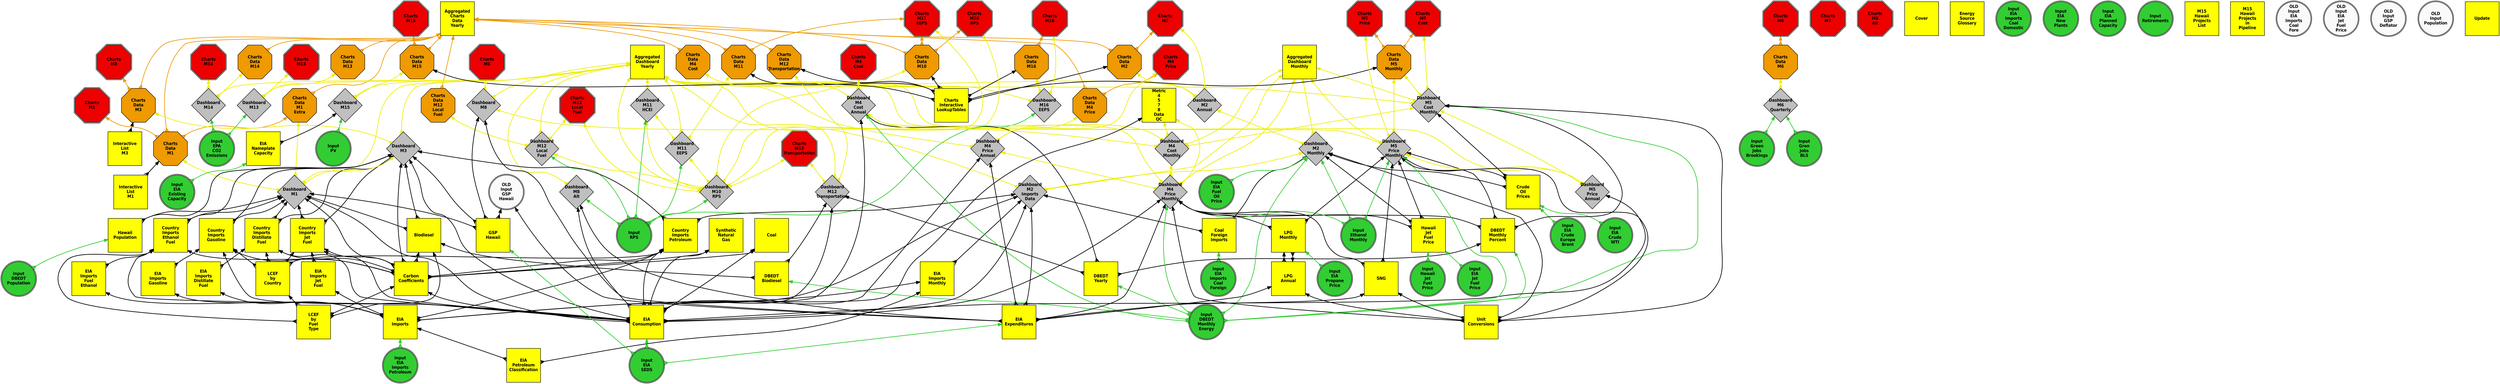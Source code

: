 digraph dependencies {
layers="one:two:three";
outputorder="edgesfirst";
nodesep=0.75;
    Aggregated_Charts_Data_Yearly [layer="two"] [style="filled"] [height="2.2"] [shape="box"] [fontsize="20"] [fillcolor="yellow"] [fontname="Helvetica-Narrow-Bold"] [fixedsize="true"] [label="Aggregated\nCharts\nData\nYearly"] [width="2.2"] [penwidth="2"];
    Aggregated_Dashboard_Monthly [layer="two"] [style="filled"] [height="2.2"] [shape="box"] [fontsize="20"] [fillcolor="yellow"] [fontname="Helvetica-Narrow-Bold"] [fixedsize="true"] [label="Aggregated\nDashboard\nMonthly"] [width="2.2"] [penwidth="2"];
    Aggregated_Dashboard_Yearly [layer="two"] [style="filled"] [height="2.2"] [shape="box"] [fontsize="20"] [fillcolor="yellow"] [fontname="Helvetica-Narrow-Bold"] [fixedsize="true"] [label="Aggregated\nDashboard\nYearly"] [width="2.2"] [penwidth="2"];
    Biodiesel [layer="two"] [style="filled"] [height="2.2"] [shape="box"] [fontsize="20"] [fillcolor="yellow"] [fontname="Helvetica-Narrow-Bold"] [fixedsize="true"] [label="Biodiesel"] [width="2.2"] [penwidth="2"];
    Carbon_Coefficients [layer="two"] [style="filled"] [height="2.2"] [shape="box"] [fontsize="20"] [fillcolor="yellow"] [fontname="Helvetica-Narrow-Bold"] [fixedsize="true"] [label="Carbon\nCoefficients"] [width="2.2"] [penwidth="2"];
    Charts_Data_M1 [layer="two"] [style="filled"] [height="2.2"] [shape="octagon"] [fontsize="20"] [fillcolor="orange2"] [fontname="Helvetica-Narrow-Bold"] [fixedsize="true"] [label="Charts\nData\nM1"] [width="2.2"] [penwidth="2"];
    Charts_Data_M10 [layer="two"] [style="filled"] [height="2.2"] [shape="octagon"] [fontsize="20"] [fillcolor="orange2"] [fontname="Helvetica-Narrow-Bold"] [fixedsize="true"] [label="Charts\nData\nM10"] [width="2.2"] [penwidth="2"];
    Charts_Data_M11 [layer="two"] [style="filled"] [height="2.2"] [shape="octagon"] [fontsize="20"] [fillcolor="orange2"] [fontname="Helvetica-Narrow-Bold"] [fixedsize="true"] [label="Charts\nData\nM11"] [width="2.2"] [penwidth="2"];
    Charts_Data_M12_Local_Fuel [layer="two"] [style="filled"] [height="2.2"] [shape="octagon"] [fontsize="20"] [fillcolor="orange2"] [fontname="Helvetica-Narrow-Bold"] [fixedsize="true"] [label="Charts\nData\nM12\nLocal\nFuel"] [width="2.2"] [penwidth="2"];
    Charts_Data_M12_Transportation [layer="two"] [style="filled"] [height="2.2"] [shape="octagon"] [fontsize="20"] [fillcolor="orange2"] [fontname="Helvetica-Narrow-Bold"] [fixedsize="true"] [label="Charts\nData\nM12\nTransportation"] [width="2.2"] [penwidth="2"];
    Charts_Data_M13 [layer="two"] [style="filled"] [height="2.2"] [shape="octagon"] [fontsize="20"] [fillcolor="orange2"] [fontname="Helvetica-Narrow-Bold"] [fixedsize="true"] [label="Charts\nData\nM13"] [width="2.2"] [penwidth="2"];
    Charts_Data_M14 [layer="two"] [style="filled"] [height="2.2"] [shape="octagon"] [fontsize="20"] [fillcolor="orange2"] [fontname="Helvetica-Narrow-Bold"] [fixedsize="true"] [label="Charts\nData\nM14"] [width="2.2"] [penwidth="2"];
    Charts_Data_M15 [layer="two"] [style="filled"] [height="2.2"] [shape="octagon"] [fontsize="20"] [fillcolor="orange2"] [fontname="Helvetica-Narrow-Bold"] [fixedsize="true"] [label="Charts\nData\nM15"] [width="2.2"] [penwidth="2"];
    Charts_Data_M16 [layer="two"] [style="filled"] [height="2.2"] [shape="octagon"] [fontsize="20"] [fillcolor="orange2"] [fontname="Helvetica-Narrow-Bold"] [fixedsize="true"] [label="Charts\nData\nM16"] [width="2.2"] [penwidth="2"];
    Charts_Data_M1_Extra [layer="two"] [style="filled"] [height="2.2"] [shape="octagon"] [fontsize="20"] [fillcolor="orange2"] [fontname="Helvetica-Narrow-Bold"] [fixedsize="true"] [label="Charts\nData\nM1\nExtra"] [width="2.2"] [penwidth="2"];
    Charts_Data_M2 [layer="two"] [style="filled"] [height="2.2"] [shape="octagon"] [fontsize="20"] [fillcolor="orange2"] [fontname="Helvetica-Narrow-Bold"] [fixedsize="true"] [label="Charts\nData\nM2"] [width="2.2"] [penwidth="2"];
    Charts_Data_M3 [layer="two"] [style="filled"] [height="2.2"] [shape="octagon"] [fontsize="20"] [fillcolor="orange2"] [fontname="Helvetica-Narrow-Bold"] [fixedsize="true"] [label="Charts\nData\nM3"] [width="2.2"] [penwidth="2"];
    Charts_Data_M4_Cost [layer="two"] [style="filled"] [height="2.2"] [shape="octagon"] [fontsize="20"] [fillcolor="orange2"] [fontname="Helvetica-Narrow-Bold"] [fixedsize="true"] [label="Charts\nData\nM4\nCost"] [width="2.2"] [penwidth="2"];
    Charts_Data_M4_Price [layer="two"] [style="filled"] [height="2.2"] [shape="octagon"] [fontsize="20"] [fillcolor="orange2"] [fontname="Helvetica-Narrow-Bold"] [fixedsize="true"] [label="Charts\nData\nM4\nPrice"] [width="2.2"] [penwidth="2"];
    Charts_Data_M5_Monthly [layer="two"] [style="filled"] [height="2.2"] [shape="octagon"] [fontsize="20"] [fillcolor="orange2"] [fontname="Helvetica-Narrow-Bold"] [fixedsize="true"] [label="Charts\nData\nM5\nMonthly"] [width="2.2"] [penwidth="2"];
    Charts_Data_M6 [layer="two"] [style="filled"] [height="2.2"] [shape="octagon"] [fontsize="20"] [fillcolor="orange2"] [fontname="Helvetica-Narrow-Bold"] [fixedsize="true"] [label="Charts\nData\nM6"] [width="2.2"] [penwidth="2"];
    Charts_Interactive_LookupTables [layer="two"] [style="filled"] [height="2.2"] [shape="box"] [fontsize="20"] [fillcolor="yellow"] [fontname="Helvetica-Narrow-Bold"] [fixedsize="true"] [label="Charts\nInteractive\nLookupTables"] [width="2.2"] [penwidth="2"];
    Charts_M1 [layer="two"] [style="filled"] [height="2.2"] [shape="doubleoctagon"] [fontsize="20"] [fillcolor="red2"] [fontname="Helvetica-Narrow-Bold"] [fixedsize="true"] [label="Charts\nM1"] [width="2.2"] [penwidth="2"];
    Charts_M10_RPS [layer="two"] [style="filled"] [height="2.2"] [shape="doubleoctagon"] [fontsize="20"] [fillcolor="red2"] [fontname="Helvetica-Narrow-Bold"] [fixedsize="true"] [label="Charts\nM10\nRPS"] [width="2.2"] [penwidth="2"];
    Charts_M11_EEPS [layer="two"] [style="filled"] [height="2.2"] [shape="doubleoctagon"] [fontsize="20"] [fillcolor="red2"] [fontname="Helvetica-Narrow-Bold"] [fixedsize="true"] [label="Charts\nM11\nEEPS"] [width="2.2"] [penwidth="2"];
    Charts_M12_Local_Fuel [layer="two"] [style="filled"] [height="2.2"] [shape="doubleoctagon"] [fontsize="20"] [fillcolor="red2"] [fontname="Helvetica-Narrow-Bold"] [fixedsize="true"] [label="Charts\nM12\nLocal\nFuel"] [width="2.2"] [penwidth="2"];
    Charts_M12_Transportation [layer="two"] [style="filled"] [height="2.2"] [shape="doubleoctagon"] [fontsize="20"] [fillcolor="red2"] [fontname="Helvetica-Narrow-Bold"] [fixedsize="true"] [label="Charts\nM12\nTransportation"] [width="2.2"] [penwidth="2"];
    Charts_M13 [layer="two"] [style="filled"] [height="2.2"] [shape="doubleoctagon"] [fontsize="20"] [fillcolor="red2"] [fontname="Helvetica-Narrow-Bold"] [fixedsize="true"] [label="Charts\nM13"] [width="2.2"] [penwidth="2"];
    Charts_M14 [layer="two"] [style="filled"] [height="2.2"] [shape="doubleoctagon"] [fontsize="20"] [fillcolor="red2"] [fontname="Helvetica-Narrow-Bold"] [fixedsize="true"] [label="Charts\nM14"] [width="2.2"] [penwidth="2"];
    Charts_M15 [layer="two"] [style="filled"] [height="2.2"] [shape="doubleoctagon"] [fontsize="20"] [fillcolor="red2"] [fontname="Helvetica-Narrow-Bold"] [fixedsize="true"] [label="Charts\nM15"] [width="2.2"] [penwidth="2"];
    Charts_M16 [layer="two"] [style="filled"] [height="2.2"] [shape="doubleoctagon"] [fontsize="20"] [fillcolor="red2"] [fontname="Helvetica-Narrow-Bold"] [fixedsize="true"] [label="Charts\nM16"] [width="2.2"] [penwidth="2"];
    Charts_M2 [layer="two"] [style="filled"] [height="2.2"] [shape="doubleoctagon"] [fontsize="20"] [fillcolor="red2"] [fontname="Helvetica-Narrow-Bold"] [fixedsize="true"] [label="Charts\nM2"] [width="2.2"] [penwidth="2"];
    Charts_M3 [layer="two"] [style="filled"] [height="2.2"] [shape="doubleoctagon"] [fontsize="20"] [fillcolor="red2"] [fontname="Helvetica-Narrow-Bold"] [fixedsize="true"] [label="Charts\nM3"] [width="2.2"] [penwidth="2"];
    Charts_M4_Cost [layer="two"] [style="filled"] [height="2.2"] [shape="doubleoctagon"] [fontsize="20"] [fillcolor="red2"] [fontname="Helvetica-Narrow-Bold"] [fixedsize="true"] [label="Charts\nM4\nCost"] [width="2.2"] [penwidth="2"];
    Charts_M4_Price [layer="two"] [style="filled"] [height="2.2"] [shape="doubleoctagon"] [fontsize="20"] [fillcolor="red2"] [fontname="Helvetica-Narrow-Bold"] [fixedsize="true"] [label="Charts\nM4\nPrice"] [width="2.2"] [penwidth="2"];
    Charts_M5_Cost [layer="two"] [style="filled"] [height="2.2"] [shape="doubleoctagon"] [fontsize="20"] [fillcolor="red2"] [fontname="Helvetica-Narrow-Bold"] [fixedsize="true"] [label="Charts\nM5\nCost"] [width="2.2"] [penwidth="2"];
    Charts_M5_Price [layer="two"] [style="filled"] [height="2.2"] [shape="doubleoctagon"] [fontsize="20"] [fillcolor="red2"] [fontname="Helvetica-Narrow-Bold"] [fixedsize="true"] [label="Charts\nM5\nPrice"] [width="2.2"] [penwidth="2"];
    Charts_M6 [layer="two"] [style="filled"] [height="2.2"] [shape="doubleoctagon"] [fontsize="20"] [fillcolor="red2"] [fontname="Helvetica-Narrow-Bold"] [fixedsize="true"] [label="Charts\nM6"] [width="2.2"] [penwidth="2"];
    Charts_M7 [layer="two"] [style="filled"] [height="2.2"] [shape="doubleoctagon"] [fontsize="20"] [fillcolor="red2"] [fontname="Helvetica-Narrow-Bold"] [fixedsize="true"] [label="Charts\nM7"] [width="2.2"] [penwidth="2"];
    Charts_M8 [layer="two"] [style="filled"] [height="2.2"] [shape="doubleoctagon"] [fontsize="20"] [fillcolor="red2"] [fontname="Helvetica-Narrow-Bold"] [fixedsize="true"] [label="Charts\nM8"] [width="2.2"] [penwidth="2"];
    Charts_M8_Alt [layer="two"] [style="filled"] [height="2.2"] [shape="doubleoctagon"] [fontsize="20"] [fillcolor="red2"] [fontname="Helvetica-Narrow-Bold"] [fixedsize="true"] [label="Charts\nM8\nAlt"] [width="2.2"] [penwidth="2"];
    Coal [layer="two"] [style="filled"] [height="2.2"] [shape="box"] [fontsize="20"] [fillcolor="yellow"] [fontname="Helvetica-Narrow-Bold"] [fixedsize="true"] [label="Coal"] [width="2.2"] [penwidth="2"];
    Coal_Foreign_Imports [layer="two"] [style="filled"] [height="2.2"] [shape="box"] [fontsize="20"] [fillcolor="yellow"] [fontname="Helvetica-Narrow-Bold"] [fixedsize="true"] [label="Coal\nForeign\nImports"] [width="2.2"] [penwidth="2"];
    Country_Imports_Distillate_Fuel [layer="two"] [style="filled"] [height="2.2"] [shape="box"] [fontsize="20"] [fillcolor="yellow"] [fontname="Helvetica-Narrow-Bold"] [fixedsize="true"] [label="Country\nImports\nDistillate\nFuel"] [width="2.2"] [penwidth="2"];
    Country_Imports_Ethanol_Fuel [layer="two"] [style="filled"] [height="2.2"] [shape="box"] [fontsize="20"] [fillcolor="yellow"] [fontname="Helvetica-Narrow-Bold"] [fixedsize="true"] [label="Country\nImports\nEthanol\nFuel"] [width="2.2"] [penwidth="2"];
    Country_Imports_Gasoline [layer="two"] [style="filled"] [height="2.2"] [shape="box"] [fontsize="20"] [fillcolor="yellow"] [fontname="Helvetica-Narrow-Bold"] [fixedsize="true"] [label="Country\nImports\nGasoline"] [width="2.2"] [penwidth="2"];
    Country_Imports_Jet_Fuel [layer="two"] [style="filled"] [height="2.2"] [shape="box"] [fontsize="20"] [fillcolor="yellow"] [fontname="Helvetica-Narrow-Bold"] [fixedsize="true"] [label="Country\nImports\nJet\nFuel"] [width="2.2"] [penwidth="2"];
    Country_Imports_Petroleum [layer="two"] [style="filled"] [height="2.2"] [shape="box"] [fontsize="20"] [fillcolor="yellow"] [fontname="Helvetica-Narrow-Bold"] [fixedsize="true"] [label="Country\nImports\nPetroleum"] [width="2.2"] [penwidth="2"];
    Cover [layer="two"] [style="filled"] [height="2.2"] [shape="box"] [fontsize="20"] [fillcolor="yellow"] [fontname="Helvetica-Narrow-Bold"] [fixedsize="true"] [label="Cover"] [width="2.2"] [penwidth="2"];
    Crude_Oil_Prices [layer="two"] [style="filled"] [height="2.2"] [shape="box"] [fontsize="20"] [fillcolor="yellow"] [fontname="Helvetica-Narrow-Bold"] [fixedsize="true"] [label="Crude\nOil\nPrices"] [width="2.2"] [penwidth="2"];
    DBEDT_Biodiesel [layer="two"] [style="filled"] [height="2.2"] [shape="box"] [fontsize="20"] [fillcolor="yellow"] [fontname="Helvetica-Narrow-Bold"] [fixedsize="true"] [label="DBEDT\nBiodiesel"] [width="2.2"] [penwidth="2"];
    DBEDT_Monthly_Percent [layer="two"] [style="filled"] [height="2.2"] [shape="box"] [fontsize="20"] [fillcolor="yellow"] [fontname="Helvetica-Narrow-Bold"] [fixedsize="true"] [label="DBEDT\nMonthly\nPercent"] [width="2.2"] [penwidth="2"];
    DBEDT_Yearly [layer="two"] [style="filled"] [height="2.2"] [shape="box"] [fontsize="20"] [fillcolor="yellow"] [fontname="Helvetica-Narrow-Bold"] [fixedsize="true"] [label="DBEDT\nYearly"] [width="2.2"] [penwidth="2"];
    Dashboard_M1 [layer="two"] [style="filled"] [height="2.2"] [shape="diamond"] [fontsize="20"] [fillcolor="grey75"] [fontname="Helvetica-Narrow-Bold"] [fixedsize="true"] [label="Dashboard\nM1"] [width="2.2"] [penwidth="2"];
    Dashboard_M10_RPS [layer="two"] [style="filled"] [height="2.2"] [shape="diamond"] [fontsize="20"] [fillcolor="grey75"] [fontname="Helvetica-Narrow-Bold"] [fixedsize="true"] [label="Dashboard\nM10\nRPS"] [width="2.2"] [penwidth="2"];
    Dashboard_M11_EEPS [layer="two"] [style="filled"] [height="2.2"] [shape="diamond"] [fontsize="20"] [fillcolor="grey75"] [fontname="Helvetica-Narrow-Bold"] [fixedsize="true"] [label="Dashboard\nM11\nEEPS"] [width="2.2"] [penwidth="2"];
    Dashboard_M11_HCEI [layer="two"] [style="filled"] [height="2.2"] [shape="diamond"] [fontsize="20"] [fillcolor="grey75"] [fontname="Helvetica-Narrow-Bold"] [fixedsize="true"] [label="Dashboard\nM11\nHCEI"] [width="2.2"] [penwidth="2"];
    Dashboard_M12_Local_Fuel [layer="two"] [style="filled"] [height="2.2"] [shape="diamond"] [fontsize="20"] [fillcolor="grey75"] [fontname="Helvetica-Narrow-Bold"] [fixedsize="true"] [label="Dashboard\nM12\nLocal\nFuel"] [width="2.2"] [penwidth="2"];
    Dashboard_M12_Transportation [layer="two"] [style="filled"] [height="2.2"] [shape="diamond"] [fontsize="20"] [fillcolor="grey75"] [fontname="Helvetica-Narrow-Bold"] [fixedsize="true"] [label="Dashboard\nM12\nTransportation"] [width="2.2"] [penwidth="2"];
    Dashboard_M13 [layer="two"] [style="filled"] [height="2.2"] [shape="diamond"] [fontsize="20"] [fillcolor="grey75"] [fontname="Helvetica-Narrow-Bold"] [fixedsize="true"] [label="Dashboard\nM13"] [width="2.2"] [penwidth="2"];
    Dashboard_M14 [layer="two"] [style="filled"] [height="2.2"] [shape="diamond"] [fontsize="20"] [fillcolor="grey75"] [fontname="Helvetica-Narrow-Bold"] [fixedsize="true"] [label="Dashboard\nM14"] [width="2.2"] [penwidth="2"];
    Dashboard_M15 [layer="two"] [style="filled"] [height="2.2"] [shape="diamond"] [fontsize="20"] [fillcolor="grey75"] [fontname="Helvetica-Narrow-Bold"] [fixedsize="true"] [label="Dashboard\nM15"] [width="2.2"] [penwidth="2"];
    Dashboard_M16_EEPS [layer="two"] [style="filled"] [height="2.2"] [shape="diamond"] [fontsize="20"] [fillcolor="grey75"] [fontname="Helvetica-Narrow-Bold"] [fixedsize="true"] [label="Dashboard\nM16\nEEPS"] [width="2.2"] [penwidth="2"];
    Dashboard_M2_Annual [layer="two"] [style="filled"] [height="2.2"] [shape="diamond"] [fontsize="20"] [fillcolor="grey75"] [fontname="Helvetica-Narrow-Bold"] [fixedsize="true"] [label="Dashboard\nM2\nAnnual"] [width="2.2"] [penwidth="2"];
    Dashboard_M2_Imports_Data [layer="two"] [style="filled"] [height="2.2"] [shape="diamond"] [fontsize="20"] [fillcolor="grey75"] [fontname="Helvetica-Narrow-Bold"] [fixedsize="true"] [label="Dashboard\nM2\nImports\nData"] [width="2.2"] [penwidth="2"];
    Dashboard_M2_Monthly [layer="two"] [style="filled"] [height="2.2"] [shape="diamond"] [fontsize="20"] [fillcolor="grey75"] [fontname="Helvetica-Narrow-Bold"] [fixedsize="true"] [label="Dashboard\nM2\nMonthly"] [width="2.2"] [penwidth="2"];
    Dashboard_M3 [layer="two"] [style="filled"] [height="2.2"] [shape="diamond"] [fontsize="20"] [fillcolor="grey75"] [fontname="Helvetica-Narrow-Bold"] [fixedsize="true"] [label="Dashboard\nM3"] [width="2.2"] [penwidth="2"];
    Dashboard_M4_Cost_Annual [layer="two"] [style="filled"] [height="2.2"] [shape="diamond"] [fontsize="20"] [fillcolor="grey75"] [fontname="Helvetica-Narrow-Bold"] [fixedsize="true"] [label="Dashboard\nM4\nCost\nAnnual"] [width="2.2"] [penwidth="2"];
    Dashboard_M4_Cost_Monthly [layer="two"] [style="filled"] [height="2.2"] [shape="diamond"] [fontsize="20"] [fillcolor="grey75"] [fontname="Helvetica-Narrow-Bold"] [fixedsize="true"] [label="Dashboard\nM4\nCost\nMonthly"] [width="2.2"] [penwidth="2"];
    Dashboard_M4_Price_Annual [layer="two"] [style="filled"] [height="2.2"] [shape="diamond"] [fontsize="20"] [fillcolor="grey75"] [fontname="Helvetica-Narrow-Bold"] [fixedsize="true"] [label="Dashboard\nM4\nPrice\nAnnual"] [width="2.2"] [penwidth="2"];
    Dashboard_M4_Price_Monthly [layer="two"] [style="filled"] [height="2.2"] [shape="diamond"] [fontsize="20"] [fillcolor="grey75"] [fontname="Helvetica-Narrow-Bold"] [fixedsize="true"] [label="Dashboard\nM4\nPrice\nMonthly"] [width="2.2"] [penwidth="2"];
    Dashboard_M5_Cost_Monthly [layer="two"] [style="filled"] [height="2.2"] [shape="diamond"] [fontsize="20"] [fillcolor="grey75"] [fontname="Helvetica-Narrow-Bold"] [fixedsize="true"] [label="Dashboard\nM5\nCost\nMonthly"] [width="2.2"] [penwidth="2"];
    Dashboard_M5_Price_Annual [layer="two"] [style="filled"] [height="2.2"] [shape="diamond"] [fontsize="20"] [fillcolor="grey75"] [fontname="Helvetica-Narrow-Bold"] [fixedsize="true"] [label="Dashboard\nM5\nPrice\nAnnual"] [width="2.2"] [penwidth="2"];
    Dashboard_M5_Price_Monthly [layer="two"] [style="filled"] [height="2.2"] [shape="diamond"] [fontsize="20"] [fillcolor="grey75"] [fontname="Helvetica-Narrow-Bold"] [fixedsize="true"] [label="Dashboard\nM5\nPrice\nMonthly"] [width="2.2"] [penwidth="2"];
    Dashboard_M6_Quarterly [layer="two"] [style="filled"] [height="2.2"] [shape="diamond"] [fontsize="20"] [fillcolor="grey75"] [fontname="Helvetica-Narrow-Bold"] [fixedsize="true"] [label="Dashboard\nM6\nQuarterly"] [width="2.2"] [penwidth="2"];
    Dashboard_M8 [layer="two"] [style="filled"] [height="2.2"] [shape="diamond"] [fontsize="20"] [fillcolor="grey75"] [fontname="Helvetica-Narrow-Bold"] [fixedsize="true"] [label="Dashboard\nM8"] [width="2.2"] [penwidth="2"];
    Dashboard_M8_Alt [layer="two"] [style="filled"] [height="2.2"] [shape="diamond"] [fontsize="20"] [fillcolor="grey75"] [fontname="Helvetica-Narrow-Bold"] [fixedsize="true"] [label="Dashboard\nM8\nAlt"] [width="2.2"] [penwidth="2"];
    EIA_Consumption [layer="two"] [style="filled"] [height="2.2"] [shape="box"] [fontsize="20"] [fillcolor="yellow"] [fontname="Helvetica-Narrow-Bold"] [fixedsize="true"] [label="EIA\nConsumption"] [width="2.2"] [penwidth="2"];
    EIA_Expenditures [layer="two"] [style="filled"] [height="2.2"] [shape="box"] [fontsize="20"] [fillcolor="yellow"] [fontname="Helvetica-Narrow-Bold"] [fixedsize="true"] [label="EIA\nExpenditures"] [width="2.2"] [penwidth="2"];
    EIA_Imports [layer="two"] [style="filled"] [height="2.2"] [shape="box"] [fontsize="20"] [fillcolor="yellow"] [fontname="Helvetica-Narrow-Bold"] [fixedsize="true"] [label="EIA\nImports"] [width="2.2"] [penwidth="2"];
    EIA_Imports_Distillate_Fuel [layer="two"] [style="filled"] [height="2.2"] [shape="box"] [fontsize="20"] [fillcolor="yellow"] [fontname="Helvetica-Narrow-Bold"] [fixedsize="true"] [label="EIA\nImports\nDistillate\nFuel"] [width="2.2"] [penwidth="2"];
    EIA_Imports_Fuel_Ethanol [layer="two"] [style="filled"] [height="2.2"] [shape="box"] [fontsize="20"] [fillcolor="yellow"] [fontname="Helvetica-Narrow-Bold"] [fixedsize="true"] [label="EIA\nImports\nFuel\nEthanol"] [width="2.2"] [penwidth="2"];
    EIA_Imports_Gasoline [layer="two"] [style="filled"] [height="2.2"] [shape="box"] [fontsize="20"] [fillcolor="yellow"] [fontname="Helvetica-Narrow-Bold"] [fixedsize="true"] [label="EIA\nImports\nGasoline"] [width="2.2"] [penwidth="2"];
    EIA_Imports_Jet_Fuel [layer="two"] [style="filled"] [height="2.2"] [shape="box"] [fontsize="20"] [fillcolor="yellow"] [fontname="Helvetica-Narrow-Bold"] [fixedsize="true"] [label="EIA\nImports\nJet\nFuel"] [width="2.2"] [penwidth="2"];
    EIA_Imports_Monthly [layer="two"] [style="filled"] [height="2.2"] [shape="box"] [fontsize="20"] [fillcolor="yellow"] [fontname="Helvetica-Narrow-Bold"] [fixedsize="true"] [label="EIA\nImports\nMonthly"] [width="2.2"] [penwidth="2"];
    EIA_Nameplate_Capacity [layer="two"] [style="filled"] [height="2.2"] [shape="box"] [fontsize="20"] [fillcolor="yellow"] [fontname="Helvetica-Narrow-Bold"] [fixedsize="true"] [label="EIA\nNameplate\nCapacity"] [width="2.2"] [penwidth="2"];
    EIA_Petroleum_Classification [layer="two"] [style="filled"] [height="2.2"] [shape="box"] [fontsize="20"] [fillcolor="yellow"] [fontname="Helvetica-Narrow-Bold"] [fixedsize="true"] [label="EIA\nPetroleum\nClassification"] [width="2.2"] [penwidth="2"];
    Energy_Source_Glossary [layer="two"] [style="filled"] [height="2.2"] [shape="box"] [fontsize="20"] [fillcolor="yellow"] [fontname="Helvetica-Narrow-Bold"] [fixedsize="true"] [label="Energy\nSource\nGlossary"] [width="2.2"] [penwidth="2"];
    GSP_Hawaii [layer="two"] [style="filled"] [height="2.2"] [shape="box"] [fontsize="20"] [fillcolor="yellow"] [fontname="Helvetica-Narrow-Bold"] [fixedsize="true"] [label="GSP\nHawaii"] [width="2.2"] [penwidth="2"];
    Hawaii_Jet_Fuel_Price [layer="two"] [style="filled"] [height="2.2"] [shape="box"] [fontsize="20"] [fillcolor="yellow"] [fontname="Helvetica-Narrow-Bold"] [fixedsize="true"] [label="Hawaii\nJet\nFuel\nPrice"] [width="2.2"] [penwidth="2"];
    Hawaii_Population [layer="two"] [style="filled"] [height="2.2"] [shape="box"] [fontsize="20"] [fillcolor="yellow"] [fontname="Helvetica-Narrow-Bold"] [fixedsize="true"] [label="Hawaii\nPopulation"] [width="2.2"] [penwidth="2"];
    Input_DBEDT_Monthly_Energy [layer="two"] [style="filled"] [height="2.2"] [shape="doublecircle"] [fontsize="20"] [fillcolor="limegreen"] [fontname="Helvetica-Narrow-Bold"] [fixedsize="true"] [label="Input\nDBEDT\nMonthly\nEnergy"] [width="2.2"] [penwidth="2"];
    Input_DBEDT_Population [layer="two"] [style="filled"] [height="2.2"] [shape="doublecircle"] [fontsize="20"] [fillcolor="limegreen"] [fontname="Helvetica-Narrow-Bold"] [fixedsize="true"] [label="Input\nDBEDT\nPopulation"] [width="2.2"] [penwidth="2"];
    Input_EIA_Crude_Europe_Brent [layer="two"] [style="filled"] [height="2.2"] [shape="doublecircle"] [fontsize="20"] [fillcolor="limegreen"] [fontname="Helvetica-Narrow-Bold"] [fixedsize="true"] [label="Input\nEIA\nCrude\nEurope\nBrent"] [width="2.2"] [penwidth="2"];
    Input_EIA_Crude_WTI [layer="two"] [style="filled"] [height="2.2"] [shape="doublecircle"] [fontsize="20"] [fillcolor="limegreen"] [fontname="Helvetica-Narrow-Bold"] [fixedsize="true"] [label="Input\nEIA\nCrude\nWTI"] [width="2.2"] [penwidth="2"];
    Input_EIA_Existing_Capacity [layer="two"] [style="filled"] [height="2.2"] [shape="doublecircle"] [fontsize="20"] [fillcolor="limegreen"] [fontname="Helvetica-Narrow-Bold"] [fixedsize="true"] [label="Input\nEIA\nExisting\nCapacity"] [width="2.2"] [penwidth="2"];
    Input_EIA_Fuel_Oil_Price [layer="two"] [style="filled"] [height="2.2"] [shape="doublecircle"] [fontsize="20"] [fillcolor="limegreen"] [fontname="Helvetica-Narrow-Bold"] [fixedsize="true"] [label="Input\nEIA\nFuel\nOil\nPrice"] [width="2.2"] [penwidth="2"];
    Input_EIA_Imports_Coal_Domestic [layer="two"] [style="filled"] [height="2.2"] [shape="doublecircle"] [fontsize="20"] [fillcolor="limegreen"] [fontname="Helvetica-Narrow-Bold"] [fixedsize="true"] [label="Input\nEIA\nImports\nCoal\nDomestic"] [width="2.2"] [penwidth="2"];
    Input_EIA_Imports_Coal_Foreign [layer="two"] [style="filled"] [height="2.2"] [shape="doublecircle"] [fontsize="20"] [fillcolor="limegreen"] [fontname="Helvetica-Narrow-Bold"] [fixedsize="true"] [label="Input\nEIA\nImports\nCoal\nForeign"] [width="2.2"] [penwidth="2"];
    Input_EIA_Imports_Petroleum [layer="two"] [style="filled"] [height="2.2"] [shape="doublecircle"] [fontsize="20"] [fillcolor="limegreen"] [fontname="Helvetica-Narrow-Bold"] [fixedsize="true"] [label="Input\nEIA\nImports\nPetroleum"] [width="2.2"] [penwidth="2"];
    Input_EIA_Jet_Fuel_Price [layer="two"] [style="filled"] [height="2.2"] [shape="doublecircle"] [fontsize="20"] [fillcolor="limegreen"] [fontname="Helvetica-Narrow-Bold"] [fixedsize="true"] [label="Input\nEIA\nJet\nFuel\nPrice"] [width="2.2"] [penwidth="2"];
    Input_EIA_New_Plants [layer="two"] [style="filled"] [height="2.2"] [shape="doublecircle"] [fontsize="20"] [fillcolor="limegreen"] [fontname="Helvetica-Narrow-Bold"] [fixedsize="true"] [label="Input\nEIA\nNew\nPlants"] [width="2.2"] [penwidth="2"];
    Input_EIA_Planned_Capacity [layer="two"] [style="filled"] [height="2.2"] [shape="doublecircle"] [fontsize="20"] [fillcolor="limegreen"] [fontname="Helvetica-Narrow-Bold"] [fixedsize="true"] [label="Input\nEIA\nPlanned\nCapacity"] [width="2.2"] [penwidth="2"];
    Input_EIA_Propane_Price [layer="two"] [style="filled"] [height="2.2"] [shape="doublecircle"] [fontsize="20"] [fillcolor="limegreen"] [fontname="Helvetica-Narrow-Bold"] [fixedsize="true"] [label="Input\nEIA\nPropane\nPrice"] [width="2.2"] [penwidth="2"];
    Input_EIA_SEDS [layer="two"] [style="filled"] [height="2.2"] [shape="doublecircle"] [fontsize="20"] [fillcolor="limegreen"] [fontname="Helvetica-Narrow-Bold"] [fixedsize="true"] [label="Input\nEIA\nSEDS"] [width="2.2"] [penwidth="2"];
    Input_EPA_CO2_Emissions [layer="two"] [style="filled"] [height="2.2"] [shape="doublecircle"] [fontsize="20"] [fillcolor="limegreen"] [fontname="Helvetica-Narrow-Bold"] [fixedsize="true"] [label="Input\nEPA\nCO2\nEmissions"] [width="2.2"] [penwidth="2"];
    Input_Ethanol_Monthly [layer="two"] [style="filled"] [height="2.2"] [shape="doublecircle"] [fontsize="20"] [fillcolor="limegreen"] [fontname="Helvetica-Narrow-Bold"] [fixedsize="true"] [label="Input\nEthanol\nMonthly"] [width="2.2"] [penwidth="2"];
    Input_Green_Jobs_Brookings [layer="two"] [style="filled"] [height="2.2"] [shape="doublecircle"] [fontsize="20"] [fillcolor="limegreen"] [fontname="Helvetica-Narrow-Bold"] [fixedsize="true"] [label="Input\nGreen\nJobs\nBrookings"] [width="2.2"] [penwidth="2"];
    Input_Gren_Jobs_BLS [layer="two"] [style="filled"] [height="2.2"] [shape="doublecircle"] [fontsize="20"] [fillcolor="limegreen"] [fontname="Helvetica-Narrow-Bold"] [fixedsize="true"] [label="Input\nGren\nJobs\nBLS"] [width="2.2"] [penwidth="2"];
    Input_Hawaii_Jet_Fuel_Price [layer="two"] [style="filled"] [height="2.2"] [shape="doublecircle"] [fontsize="20"] [fillcolor="limegreen"] [fontname="Helvetica-Narrow-Bold"] [fixedsize="true"] [label="Input\nHawaii\nJet\nFuel\nPrice"] [width="2.2"] [penwidth="2"];
    Input_PV [layer="two"] [style="filled"] [height="2.2"] [shape="doublecircle"] [fontsize="20"] [fillcolor="limegreen"] [fontname="Helvetica-Narrow-Bold"] [fixedsize="true"] [label="Input\nPV"] [width="2.2"] [penwidth="2"];
    Input_RPS [layer="two"] [style="filled"] [height="2.2"] [shape="doublecircle"] [fontsize="20"] [fillcolor="limegreen"] [fontname="Helvetica-Narrow-Bold"] [fixedsize="true"] [label="Input\nRPS"] [width="2.2"] [penwidth="2"];
    Input_Retirements [layer="two"] [style="filled"] [height="2.2"] [shape="doublecircle"] [fontsize="20"] [fillcolor="limegreen"] [fontname="Helvetica-Narrow-Bold"] [fixedsize="true"] [label="Input\nRetirements"] [width="2.2"] [penwidth="2"];
    Interactive_List_M1 [layer="two"] [style="filled"] [height="2.2"] [shape="box"] [fontsize="20"] [fillcolor="yellow"] [fontname="Helvetica-Narrow-Bold"] [fixedsize="true"] [label="Interactive\nList\nM1"] [width="2.2"] [penwidth="2"];
    Interactive_List_M3 [layer="two"] [style="filled"] [height="2.2"] [shape="box"] [fontsize="20"] [fillcolor="yellow"] [fontname="Helvetica-Narrow-Bold"] [fixedsize="true"] [label="Interactive\nList\nM3"] [width="2.2"] [penwidth="2"];
    LCEF_by_Country [layer="two"] [style="filled"] [height="2.2"] [shape="box"] [fontsize="20"] [fillcolor="yellow"] [fontname="Helvetica-Narrow-Bold"] [fixedsize="true"] [label="LCEF\nby\nCountry"] [width="2.2"] [penwidth="2"];
    LCEF_by_Fuel_Type [layer="two"] [style="filled"] [height="2.2"] [shape="box"] [fontsize="20"] [fillcolor="yellow"] [fontname="Helvetica-Narrow-Bold"] [fixedsize="true"] [label="LCEF\nby\nFuel\nType"] [width="2.2"] [penwidth="2"];
    LPG_Annual [layer="two"] [style="filled"] [height="2.2"] [shape="box"] [fontsize="20"] [fillcolor="yellow"] [fontname="Helvetica-Narrow-Bold"] [fixedsize="true"] [label="LPG\nAnnual"] [width="2.2"] [penwidth="2"];
    LPG_Monthly [layer="two"] [style="filled"] [height="2.2"] [shape="box"] [fontsize="20"] [fillcolor="yellow"] [fontname="Helvetica-Narrow-Bold"] [fixedsize="true"] [label="LPG\nMonthly"] [width="2.2"] [penwidth="2"];
    M15_Hawaii_Projects_List [layer="two"] [style="filled"] [height="2.2"] [shape="box"] [fontsize="20"] [fillcolor="yellow"] [fontname="Helvetica-Narrow-Bold"] [fixedsize="true"] [label="M15\nHawaii\nProjects\nList"] [width="2.2"] [penwidth="2"];
    M15_Hawaii_Projects_in_Pipeline [layer="two"] [style="filled"] [height="2.2"] [shape="box"] [fontsize="20"] [fillcolor="yellow"] [fontname="Helvetica-Narrow-Bold"] [fixedsize="true"] [label="M15\nHawaii\nProjects\nin\nPipeline"] [width="2.2"] [penwidth="2"];
    Metric_4_5_7_8_Data_QC [layer="two"] [style="filled"] [height="2.2"] [shape="box"] [fontsize="20"] [fillcolor="yellow"] [fontname="Helvetica-Narrow-Bold"] [fixedsize="true"] [label="Metric\n4\n5\n7\n8\nData\nQC"] [width="2.2"] [penwidth="2"];
    OLD_Input_EIA_Imports_Coal_Fore [layer="two"] [style="filled"] [height="2.2"] [shape="doublecircle"] [fontsize="20"] [fillcolor="grey98"] [fontname="Helvetica-Narrow-Bold"] [fixedsize="true"] [label="OLD\nInput\nEIA\nImports\nCoal\nFore"] [width="2.2"] [penwidth="2"];
    OLD_Input_EIA_Jet_Fuel_Price [layer="two"] [style="filled"] [height="2.2"] [shape="doublecircle"] [fontsize="20"] [fillcolor="grey98"] [fontname="Helvetica-Narrow-Bold"] [fixedsize="true"] [label="OLD\nInput\nEIA\nJet\nFuel\nPrice"] [width="2.2"] [penwidth="2"];
    OLD_Input_GSP_Deflator [layer="two"] [style="filled"] [height="2.2"] [shape="doublecircle"] [fontsize="20"] [fillcolor="grey98"] [fontname="Helvetica-Narrow-Bold"] [fixedsize="true"] [label="OLD\nInput\nGSP\nDeflator"] [width="2.2"] [penwidth="2"];
    OLD_Input_GSP_Hawaii [layer="two"] [style="filled"] [height="2.2"] [shape="doublecircle"] [fontsize="20"] [fillcolor="grey98"] [fontname="Helvetica-Narrow-Bold"] [fixedsize="true"] [label="OLD\nInput\nGSP\nHawaii"] [width="2.2"] [penwidth="2"];
    OLD_Input_Population [layer="two"] [style="filled"] [height="2.2"] [shape="doublecircle"] [fontsize="20"] [fillcolor="grey98"] [fontname="Helvetica-Narrow-Bold"] [fixedsize="true"] [label="OLD\nInput\nPopulation"] [width="2.2"] [penwidth="2"];
    SNG [layer="two"] [style="filled"] [height="2.2"] [shape="box"] [fontsize="20"] [fillcolor="yellow"] [fontname="Helvetica-Narrow-Bold"] [fixedsize="true"] [label="SNG"] [width="2.2"] [penwidth="2"];
    Synthetic_Natural_Gas [layer="two"] [style="filled"] [height="2.2"] [shape="box"] [fontsize="20"] [fillcolor="yellow"] [fontname="Helvetica-Narrow-Bold"] [fixedsize="true"] [label="Synthetic\nNatural\nGas"] [width="2.2"] [penwidth="2"];
    Unit_Conversions [layer="two"] [style="filled"] [height="2.2"] [shape="box"] [fontsize="20"] [fillcolor="yellow"] [fontname="Helvetica-Narrow-Bold"] [fixedsize="true"] [label="Unit\nConversions"] [width="2.2"] [penwidth="2"];
    Update [layer="two"] [style="filled"] [height="2.2"] [shape="box"] [fontsize="20"] [fillcolor="yellow"] [fontname="Helvetica-Narrow-Bold"] [fixedsize="true"] [label="Update"] [width="2.2"] [penwidth="2"];
    Aggregated_Charts_Data_Yearly -> Charts_Data_M12_Local_Fuel [layer="one"] [arrowhead="crow"] [color="orange2"] [arrowsize="1.75"] [dir="both"] [penwidth="3"];
    Aggregated_Charts_Data_Yearly -> Charts_Data_M11 [layer="one"] [arrowhead="crow"] [color="orange2"] [arrowsize="1.75"] [dir="both"] [penwidth="3"];
    Aggregated_Charts_Data_Yearly -> Charts_Data_M4_Cost [layer="one"] [arrowhead="crow"] [color="orange2"] [arrowsize="1.75"] [dir="both"] [penwidth="3"];
    Aggregated_Charts_Data_Yearly -> Charts_Data_M1 [layer="one"] [arrowhead="crow"] [color="orange2"] [arrowsize="1.75"] [dir="both"] [penwidth="3"];
    Aggregated_Charts_Data_Yearly -> Charts_Data_M2 [layer="one"] [arrowhead="crow"] [color="orange2"] [arrowsize="1.75"] [dir="both"] [penwidth="3"];
    Aggregated_Charts_Data_Yearly -> Charts_Data_M3 [layer="one"] [arrowhead="crow"] [color="orange2"] [arrowsize="1.75"] [dir="both"] [penwidth="3"];
    Aggregated_Charts_Data_Yearly -> Charts_Data_M14 [layer="one"] [arrowhead="crow"] [color="orange2"] [arrowsize="1.75"] [dir="both"] [penwidth="3"];
    Aggregated_Charts_Data_Yearly -> Charts_Data_M15 [layer="one"] [arrowhead="crow"] [color="orange2"] [arrowsize="1.75"] [dir="both"] [penwidth="3"];
    Aggregated_Charts_Data_Yearly -> Charts_Data_M1_Extra [layer="one"] [arrowhead="crow"] [color="orange2"] [arrowsize="1.75"] [dir="both"] [penwidth="3"];
    Aggregated_Charts_Data_Yearly -> Charts_Data_M13 [layer="one"] [arrowhead="crow"] [color="orange2"] [arrowsize="1.75"] [dir="both"] [penwidth="3"];
    Aggregated_Charts_Data_Yearly -> Charts_Data_M4_Price [layer="one"] [arrowhead="crow"] [color="orange2"] [arrowsize="1.75"] [dir="both"] [penwidth="3"];
    Aggregated_Charts_Data_Yearly -> Charts_Data_M10 [layer="one"] [arrowhead="crow"] [color="orange2"] [arrowsize="1.75"] [dir="both"] [penwidth="3"];
    Aggregated_Charts_Data_Yearly -> Charts_Data_M12_Transportation [layer="one"] [arrowhead="crow"] [color="orange2"] [arrowsize="1.75"] [dir="both"] [penwidth="3"];
    Aggregated_Dashboard_Monthly -> Dashboard_M4_Cost_Monthly [layer="one"] [arrowhead="crow"] [color="yellow2"] [arrowsize="1.75"] [dir="both"] [penwidth="3"];
    Aggregated_Dashboard_Monthly -> Dashboard_M2_Monthly [layer="one"] [arrowhead="crow"] [color="yellow2"] [arrowsize="1.75"] [dir="both"] [penwidth="3"];
    Aggregated_Dashboard_Monthly -> Dashboard_M2_Imports_Data [layer="one"] [arrowhead="crow"] [color="yellow2"] [arrowsize="1.75"] [dir="both"] [penwidth="3"];
    Aggregated_Dashboard_Monthly -> Dashboard_M5_Price_Monthly [layer="one"] [arrowhead="crow"] [color="yellow2"] [arrowsize="1.75"] [dir="both"] [penwidth="3"];
    Aggregated_Dashboard_Monthly -> Dashboard_M5_Cost_Monthly [layer="one"] [arrowhead="crow"] [color="yellow2"] [arrowsize="1.75"] [dir="both"] [penwidth="3"];
    Aggregated_Dashboard_Monthly -> Dashboard_M4_Price_Monthly [layer="one"] [arrowhead="crow"] [color="yellow2"] [arrowsize="1.75"] [dir="both"] [penwidth="3"];
    Aggregated_Dashboard_Yearly -> Dashboard_M8_Alt [layer="one"] [arrowhead="crow"] [color="yellow2"] [arrowsize="1.75"] [dir="both"] [penwidth="3"];
    Aggregated_Dashboard_Yearly -> Dashboard_M12_Local_Fuel [layer="one"] [arrowhead="crow"] [color="yellow2"] [arrowsize="1.75"] [dir="both"] [penwidth="3"];
    Aggregated_Dashboard_Yearly -> Dashboard_M16_EEPS [layer="one"] [arrowhead="crow"] [color="yellow2"] [arrowsize="1.75"] [dir="both"] [penwidth="3"];
    Aggregated_Dashboard_Yearly -> Dashboard_M14 [layer="one"] [arrowhead="crow"] [color="yellow2"] [arrowsize="1.75"] [dir="both"] [penwidth="3"];
    Aggregated_Dashboard_Yearly -> Dashboard_M13 [layer="one"] [arrowhead="crow"] [color="yellow2"] [arrowsize="1.75"] [dir="both"] [penwidth="3"];
    Aggregated_Dashboard_Yearly -> Dashboard_M5_Price_Annual [layer="one"] [arrowhead="crow"] [color="yellow2"] [arrowsize="1.75"] [dir="both"] [penwidth="3"];
    Aggregated_Dashboard_Yearly -> Dashboard_M15 [layer="one"] [arrowhead="crow"] [color="yellow2"] [arrowsize="1.75"] [dir="both"] [penwidth="3"];
    Aggregated_Dashboard_Yearly -> Dashboard_M4_Cost_Annual [layer="one"] [arrowhead="crow"] [color="yellow2"] [arrowsize="1.75"] [dir="both"] [penwidth="3"];
    Aggregated_Dashboard_Yearly -> Dashboard_M8 [layer="one"] [arrowhead="crow"] [color="yellow2"] [arrowsize="1.75"] [dir="both"] [penwidth="3"];
    Aggregated_Dashboard_Yearly -> Dashboard_M2_Imports_Data [layer="one"] [arrowhead="crow"] [color="yellow2"] [arrowsize="1.75"] [dir="both"] [penwidth="3"];
    Aggregated_Dashboard_Yearly -> Dashboard_M11_EEPS [layer="one"] [arrowhead="crow"] [color="yellow2"] [arrowsize="1.75"] [dir="both"] [penwidth="3"];
    Aggregated_Dashboard_Yearly -> Dashboard_M5_Price_Monthly [layer="one"] [arrowhead="crow"] [color="yellow2"] [arrowsize="1.75"] [dir="both"] [penwidth="3"];
    Aggregated_Dashboard_Yearly -> Dashboard_M12_Transportation [layer="one"] [arrowhead="crow"] [color="yellow2"] [arrowsize="1.75"] [dir="both"] [penwidth="3"];
    Aggregated_Dashboard_Yearly -> Dashboard_M4_Price_Annual [layer="one"] [arrowhead="crow"] [color="yellow2"] [arrowsize="1.75"] [dir="both"] [penwidth="3"];
    Aggregated_Dashboard_Yearly -> Dashboard_M10_RPS [layer="one"] [arrowhead="crow"] [color="yellow2"] [arrowsize="1.75"] [dir="both"] [penwidth="3"];
    Aggregated_Dashboard_Yearly -> Dashboard_M5_Cost_Monthly [layer="one"] [arrowhead="crow"] [color="yellow2"] [arrowsize="1.75"] [dir="both"] [penwidth="3"];
    Aggregated_Dashboard_Yearly -> Dashboard_M1 [layer="one"] [arrowhead="crow"] [color="yellow2"] [arrowsize="1.75"] [dir="both"] [penwidth="3"];
    Aggregated_Dashboard_Yearly -> Dashboard_M3 [layer="one"] [arrowhead="crow"] [color="yellow2"] [arrowsize="1.75"] [dir="both"] [penwidth="3"];
    Aggregated_Dashboard_Yearly -> Dashboard_M11_HCEI [layer="one"] [arrowhead="crow"] [color="yellow2"] [arrowsize="1.75"] [dir="both"] [penwidth="3"];
    Aggregated_Dashboard_Yearly -> Dashboard_M2_Annual [layer="one"] [arrowhead="crow"] [color="yellow2"] [arrowsize="1.75"] [dir="both"] [penwidth="3"];
    Biodiesel -> Carbon_Coefficients [layer="one"] [arrowhead="crow"] [color="black"] [arrowsize="1.75"] [dir="both"] [penwidth="3"];
    Biodiesel -> DBEDT_Biodiesel [layer="one"] [arrowhead="crow"] [color="black"] [arrowsize="1.75"] [dir="both"] [penwidth="3"];
    Biodiesel -> LCEF_by_Fuel_Type [layer="one"] [arrowhead="crow"] [color="black"] [arrowsize="1.75"] [dir="both"] [penwidth="3"];
    Carbon_Coefficients -> EIA_Consumption [layer="one"] [arrowhead="crow"] [color="black"] [arrowsize="1.75"] [dir="both"] [penwidth="3"];
    Carbon_Coefficients -> LCEF_by_Fuel_Type [layer="one"] [arrowhead="crow"] [color="black"] [arrowsize="1.75"] [dir="both"] [penwidth="3"];
    Charts_Data_M1 -> Dashboard_M1 [layer="one"] [arrowhead="crow"] [color="yellow2"] [arrowsize="1.75"] [dir="both"] [penwidth="3"];
    Charts_Data_M1 -> Interactive_List_M1 [layer="one"] [arrowhead="crow"] [color="black"] [arrowsize="1.75"] [dir="both"] [penwidth="3"];
    Charts_Data_M10 -> Dashboard_M10_RPS [layer="one"] [arrowhead="crow"] [color="yellow2"] [arrowsize="1.75"] [dir="both"] [penwidth="3"];
    Charts_Data_M10 -> Charts_Interactive_LookupTables [layer="one"] [arrowhead="crow"] [color="black"] [arrowsize="1.75"] [dir="both"] [penwidth="3"];
    Charts_Data_M11 -> Dashboard_M11_EEPS [layer="one"] [arrowhead="crow"] [color="yellow2"] [arrowsize="1.75"] [dir="both"] [penwidth="3"];
    Charts_Data_M11 -> Charts_Interactive_LookupTables [layer="one"] [arrowhead="crow"] [color="black"] [arrowsize="1.75"] [dir="both"] [penwidth="3"];
    Charts_Data_M12_Local_Fuel -> Dashboard_M12_Local_Fuel [layer="one"] [arrowhead="crow"] [color="yellow2"] [arrowsize="1.75"] [dir="both"] [penwidth="3"];
    Charts_Data_M12_Transportation -> Dashboard_M12_Transportation [layer="one"] [arrowhead="crow"] [color="yellow2"] [arrowsize="1.75"] [dir="both"] [penwidth="3"];
    Charts_Data_M12_Transportation -> Charts_Interactive_LookupTables [layer="one"] [arrowhead="crow"] [color="black"] [arrowsize="1.75"] [dir="both"] [penwidth="3"];
    Charts_Data_M13 -> Dashboard_M13 [layer="one"] [arrowhead="crow"] [color="yellow2"] [arrowsize="1.75"] [dir="both"] [penwidth="3"];
    Charts_Data_M14 -> Dashboard_M14 [layer="one"] [arrowhead="crow"] [color="yellow2"] [arrowsize="1.75"] [dir="both"] [penwidth="3"];
    Charts_Data_M15 -> Dashboard_M15 [layer="one"] [arrowhead="crow"] [color="yellow2"] [arrowsize="1.75"] [dir="both"] [penwidth="3"];
    Charts_Data_M15 -> Charts_Interactive_LookupTables [layer="one"] [arrowhead="crow"] [color="black"] [arrowsize="1.75"] [dir="both"] [penwidth="3"];
    Charts_Data_M16 -> Dashboard_M16_EEPS [layer="one"] [arrowhead="crow"] [color="yellow2"] [arrowsize="1.75"] [dir="both"] [penwidth="3"];
    Charts_Data_M16 -> Charts_Interactive_LookupTables [layer="one"] [arrowhead="crow"] [color="black"] [arrowsize="1.75"] [dir="both"] [penwidth="3"];
    Charts_Data_M1_Extra -> Dashboard_M1 [layer="one"] [arrowhead="crow"] [color="yellow2"] [arrowsize="1.75"] [dir="both"] [penwidth="3"];
    Charts_Data_M1_Extra -> Charts_Data_M1 [layer="one"] [arrowhead="crow"] [color="orange2"] [arrowsize="1.75"] [dir="both"] [penwidth="3"];
    Charts_Data_M2 -> Charts_Interactive_LookupTables [layer="one"] [arrowhead="crow"] [color="black"] [arrowsize="1.75"] [dir="both"] [penwidth="3"];
    Charts_Data_M2 -> Dashboard_M2_Annual [layer="one"] [arrowhead="crow"] [color="yellow2"] [arrowsize="1.75"] [dir="both"] [penwidth="3"];
    Charts_Data_M3 -> Interactive_List_M3 [layer="one"] [arrowhead="crow"] [color="black"] [arrowsize="1.75"] [dir="both"] [penwidth="3"];
    Charts_Data_M3 -> Dashboard_M3 [layer="one"] [arrowhead="crow"] [color="yellow2"] [arrowsize="1.75"] [dir="both"] [penwidth="3"];
    Charts_Data_M4_Cost -> Dashboard_M4_Cost_Annual [layer="one"] [arrowhead="crow"] [color="yellow2"] [arrowsize="1.75"] [dir="both"] [penwidth="3"];
    Charts_Data_M4_Price -> Dashboard_M4_Price_Annual [layer="one"] [arrowhead="crow"] [color="yellow2"] [arrowsize="1.75"] [dir="both"] [penwidth="3"];
    Charts_Data_M5_Monthly -> Charts_Interactive_LookupTables [layer="one"] [arrowhead="crow"] [color="black"] [arrowsize="1.75"] [dir="both"] [penwidth="3"];
    Charts_Data_M5_Monthly -> Dashboard_M5_Price_Monthly [layer="one"] [arrowhead="crow"] [color="yellow2"] [arrowsize="1.75"] [dir="both"] [penwidth="3"];
    Charts_Data_M5_Monthly -> Dashboard_M5_Cost_Monthly [layer="one"] [arrowhead="crow"] [color="yellow2"] [arrowsize="1.75"] [dir="both"] [penwidth="3"];
    Charts_Data_M6 -> Dashboard_M6_Quarterly [layer="one"] [arrowhead="crow"] [color="yellow2"] [arrowsize="1.75"] [dir="both"] [penwidth="3"];
    Charts_M1 -> Charts_Data_M1 [layer="one"] [arrowhead="crow"] [color="orange2"] [arrowsize="1.75"] [dir="both"] [penwidth="3"];
    Charts_M10_RPS -> Charts_Data_M10 [layer="one"] [arrowhead="crow"] [color="orange2"] [arrowsize="1.75"] [dir="both"] [penwidth="3"];
    Charts_M10_RPS -> Dashboard_M10_RPS [layer="one"] [arrowhead="crow"] [color="yellow2"] [arrowsize="1.75"] [dir="both"] [penwidth="3"];
    Charts_M11_EEPS -> Charts_Data_M10 [layer="one"] [arrowhead="crow"] [color="orange2"] [arrowsize="1.75"] [dir="both"] [penwidth="3"];
    Charts_M11_EEPS -> Charts_Data_M11 [layer="one"] [arrowhead="crow"] [color="orange2"] [arrowsize="1.75"] [dir="both"] [penwidth="3"];
    Charts_M11_EEPS -> Dashboard_M10_RPS [layer="one"] [arrowhead="crow"] [color="yellow2"] [arrowsize="1.75"] [dir="both"] [penwidth="3"];
    Charts_M12_Local_Fuel -> Dashboard_M12_Local_Fuel [layer="one"] [arrowhead="crow"] [color="yellow2"] [arrowsize="1.75"] [dir="both"] [penwidth="3"];
    Charts_M12_Local_Fuel -> Dashboard_M10_RPS [layer="one"] [arrowhead="crow"] [color="yellow2"] [arrowsize="1.75"] [dir="both"] [penwidth="3"];
    Charts_M12_Transportation -> Dashboard_M12_Transportation [layer="one"] [arrowhead="crow"] [color="yellow2"] [arrowsize="1.75"] [dir="both"] [penwidth="3"];
    Charts_M12_Transportation -> Dashboard_M10_RPS [layer="one"] [arrowhead="crow"] [color="yellow2"] [arrowsize="1.75"] [dir="both"] [penwidth="3"];
    Charts_M13 -> Dashboard_M13 [layer="one"] [arrowhead="crow"] [color="yellow2"] [arrowsize="1.75"] [dir="both"] [penwidth="3"];
    Charts_M14 -> Dashboard_M14 [layer="one"] [arrowhead="crow"] [color="yellow2"] [arrowsize="1.75"] [dir="both"] [penwidth="3"];
    Charts_M15 -> Charts_Data_M15 [layer="one"] [arrowhead="crow"] [color="orange2"] [arrowsize="1.75"] [dir="both"] [penwidth="3"];
    Charts_M16 -> Charts_Data_M16 [layer="one"] [arrowhead="crow"] [color="orange2"] [arrowsize="1.75"] [dir="both"] [penwidth="3"];
    Charts_M16 -> Dashboard_M16_EEPS [layer="one"] [arrowhead="crow"] [color="yellow2"] [arrowsize="1.75"] [dir="both"] [penwidth="3"];
    Charts_M2 -> Charts_Data_M2 [layer="one"] [arrowhead="crow"] [color="orange2"] [arrowsize="1.75"] [dir="both"] [penwidth="3"];
    Charts_M2 -> Dashboard_M2_Annual [layer="one"] [arrowhead="crow"] [color="yellow2"] [arrowsize="1.75"] [dir="both"] [penwidth="3"];
    Charts_M3 -> Charts_Data_M3 [layer="one"] [arrowhead="crow"] [color="orange2"] [arrowsize="1.75"] [dir="both"] [penwidth="3"];
    Charts_M4_Cost -> Dashboard_M4_Cost_Annual [layer="one"] [arrowhead="crow"] [color="yellow2"] [arrowsize="1.75"] [dir="both"] [penwidth="3"];
    Charts_M4_Price -> Charts_Data_M4_Price [layer="one"] [arrowhead="crow"] [color="orange2"] [arrowsize="1.75"] [dir="both"] [penwidth="3"];
    Charts_M4_Price -> Dashboard_M4_Price_Annual [layer="one"] [arrowhead="crow"] [color="yellow2"] [arrowsize="1.75"] [dir="both"] [penwidth="3"];
    Charts_M5_Cost -> Dashboard_M5_Cost_Monthly [layer="one"] [arrowhead="crow"] [color="yellow2"] [arrowsize="1.75"] [dir="both"] [penwidth="3"];
    Charts_M5_Cost -> Charts_Data_M5_Monthly [layer="one"] [arrowhead="crow"] [color="orange2"] [arrowsize="1.75"] [dir="both"] [penwidth="3"];
    Charts_M5_Price -> Dashboard_M5_Price_Monthly [layer="one"] [arrowhead="crow"] [color="yellow2"] [arrowsize="1.75"] [dir="both"] [penwidth="3"];
    Charts_M5_Price -> Charts_Data_M5_Monthly [layer="one"] [arrowhead="crow"] [color="orange2"] [arrowsize="1.75"] [dir="both"] [penwidth="3"];
    Charts_M6 -> Charts_Data_M6 [layer="one"] [arrowhead="crow"] [color="orange2"] [arrowsize="1.75"] [dir="both"] [penwidth="3"];
    Charts_M8 -> Dashboard_M8 [layer="one"] [arrowhead="crow"] [color="yellow2"] [arrowsize="1.75"] [dir="both"] [penwidth="3"];
    Coal -> EIA_Consumption [layer="one"] [arrowhead="crow"] [color="black"] [arrowsize="1.75"] [dir="both"] [penwidth="3"];
    Coal -> Carbon_Coefficients [layer="one"] [arrowhead="crow"] [color="black"] [arrowsize="1.75"] [dir="both"] [penwidth="3"];
    Coal_Foreign_Imports -> Input_EIA_Imports_Coal_Foreign [layer="one"] [arrowhead="crow"] [color="limegreen"] [arrowsize="1.75"] [dir="both"] [penwidth="3"];
    Country_Imports_Distillate_Fuel -> EIA_Consumption [layer="one"] [arrowhead="crow"] [color="black"] [arrowsize="1.75"] [dir="both"] [penwidth="3"];
    Country_Imports_Distillate_Fuel -> EIA_Imports_Distillate_Fuel [layer="one"] [arrowhead="crow"] [color="black"] [arrowsize="1.75"] [dir="both"] [penwidth="3"];
    Country_Imports_Distillate_Fuel -> LCEF_by_Country [layer="one"] [arrowhead="crow"] [color="black"] [arrowsize="1.75"] [dir="both"] [penwidth="3"];
    Country_Imports_Distillate_Fuel -> Carbon_Coefficients [layer="one"] [arrowhead="crow"] [color="black"] [arrowsize="1.75"] [dir="both"] [penwidth="3"];
    Country_Imports_Ethanol_Fuel -> EIA_Consumption [layer="one"] [arrowhead="crow"] [color="black"] [arrowsize="1.75"] [dir="both"] [penwidth="3"];
    Country_Imports_Ethanol_Fuel -> EIA_Imports_Fuel_Ethanol [layer="one"] [arrowhead="crow"] [color="black"] [arrowsize="1.75"] [dir="both"] [penwidth="3"];
    Country_Imports_Ethanol_Fuel -> LCEF_by_Fuel_Type [layer="one"] [arrowhead="crow"] [color="black"] [arrowsize="1.75"] [dir="both"] [penwidth="3"];
    Country_Imports_Ethanol_Fuel -> Carbon_Coefficients [layer="one"] [arrowhead="crow"] [color="black"] [arrowsize="1.75"] [dir="both"] [penwidth="3"];
    Country_Imports_Gasoline -> EIA_Consumption [layer="one"] [arrowhead="crow"] [color="black"] [arrowsize="1.75"] [dir="both"] [penwidth="3"];
    Country_Imports_Gasoline -> LCEF_by_Country [layer="one"] [arrowhead="crow"] [color="black"] [arrowsize="1.75"] [dir="both"] [penwidth="3"];
    Country_Imports_Gasoline -> Carbon_Coefficients [layer="one"] [arrowhead="crow"] [color="black"] [arrowsize="1.75"] [dir="both"] [penwidth="3"];
    Country_Imports_Gasoline -> EIA_Imports_Gasoline [layer="one"] [arrowhead="crow"] [color="black"] [arrowsize="1.75"] [dir="both"] [penwidth="3"];
    Country_Imports_Jet_Fuel -> EIA_Consumption [layer="one"] [arrowhead="crow"] [color="black"] [arrowsize="1.75"] [dir="both"] [penwidth="3"];
    Country_Imports_Jet_Fuel -> LCEF_by_Country [layer="one"] [arrowhead="crow"] [color="black"] [arrowsize="1.75"] [dir="both"] [penwidth="3"];
    Country_Imports_Jet_Fuel -> EIA_Imports_Jet_Fuel [layer="one"] [arrowhead="crow"] [color="black"] [arrowsize="1.75"] [dir="both"] [penwidth="3"];
    Country_Imports_Jet_Fuel -> Carbon_Coefficients [layer="one"] [arrowhead="crow"] [color="black"] [arrowsize="1.75"] [dir="both"] [penwidth="3"];
    Country_Imports_Petroleum -> EIA_Consumption [layer="one"] [arrowhead="crow"] [color="black"] [arrowsize="1.75"] [dir="both"] [penwidth="3"];
    Country_Imports_Petroleum -> LCEF_by_Country [layer="one"] [arrowhead="crow"] [color="black"] [arrowsize="1.75"] [dir="both"] [penwidth="3"];
    Country_Imports_Petroleum -> Carbon_Coefficients [layer="one"] [arrowhead="crow"] [color="black"] [arrowsize="1.75"] [dir="both"] [penwidth="3"];
    Country_Imports_Petroleum -> EIA_Imports [layer="one"] [arrowhead="crow"] [color="black"] [arrowsize="1.75"] [dir="both"] [penwidth="3"];
    Crude_Oil_Prices -> Input_EIA_Crude_Europe_Brent [layer="one"] [arrowhead="crow"] [color="limegreen"] [arrowsize="1.75"] [dir="both"] [penwidth="3"];
    Crude_Oil_Prices -> Input_EIA_Crude_WTI [layer="one"] [arrowhead="crow"] [color="limegreen"] [arrowsize="1.75"] [dir="both"] [penwidth="3"];
    DBEDT_Biodiesel -> Input_DBEDT_Monthly_Energy [layer="one"] [arrowhead="crow"] [color="limegreen"] [arrowsize="1.75"] [dir="both"] [penwidth="3"];
    DBEDT_Monthly_Percent -> DBEDT_Yearly [layer="one"] [arrowhead="crow"] [color="black"] [arrowsize="1.75"] [dir="both"] [penwidth="3"];
    DBEDT_Monthly_Percent -> Input_DBEDT_Monthly_Energy [layer="one"] [arrowhead="crow"] [color="limegreen"] [arrowsize="1.75"] [dir="both"] [penwidth="3"];
    DBEDT_Yearly -> Input_DBEDT_Monthly_Energy [layer="one"] [arrowhead="crow"] [color="limegreen"] [arrowsize="1.75"] [dir="both"] [penwidth="3"];
    Dashboard_M1 -> Carbon_Coefficients [layer="one"] [arrowhead="crow"] [color="black"] [arrowsize="1.75"] [dir="both"] [penwidth="3"];
    Dashboard_M1 -> GSP_Hawaii [layer="one"] [arrowhead="crow"] [color="black"] [arrowsize="1.75"] [dir="both"] [penwidth="3"];
    Dashboard_M1 -> Country_Imports_Ethanol_Fuel [layer="one"] [arrowhead="crow"] [color="black"] [arrowsize="1.75"] [dir="both"] [penwidth="3"];
    Dashboard_M1 -> Country_Imports_Distillate_Fuel [layer="one"] [arrowhead="crow"] [color="black"] [arrowsize="1.75"] [dir="both"] [penwidth="3"];
    Dashboard_M1 -> EIA_Consumption [layer="one"] [arrowhead="crow"] [color="black"] [arrowsize="1.75"] [dir="both"] [penwidth="3"];
    Dashboard_M1 -> Country_Imports_Gasoline [layer="one"] [arrowhead="crow"] [color="black"] [arrowsize="1.75"] [dir="both"] [penwidth="3"];
    Dashboard_M1 -> Hawaii_Population [layer="one"] [arrowhead="crow"] [color="black"] [arrowsize="1.75"] [dir="both"] [penwidth="3"];
    Dashboard_M1 -> Biodiesel [layer="one"] [arrowhead="crow"] [color="black"] [arrowsize="1.75"] [dir="both"] [penwidth="3"];
    Dashboard_M1 -> Country_Imports_Jet_Fuel [layer="one"] [arrowhead="crow"] [color="black"] [arrowsize="1.75"] [dir="both"] [penwidth="3"];
    Dashboard_M10_RPS -> Input_RPS [layer="one"] [arrowhead="crow"] [color="limegreen"] [arrowsize="1.75"] [dir="both"] [penwidth="3"];
    Dashboard_M11_EEPS -> Input_RPS [layer="one"] [arrowhead="crow"] [color="limegreen"] [arrowsize="1.75"] [dir="both"] [penwidth="3"];
    Dashboard_M11_EEPS -> Dashboard_M10_RPS [layer="one"] [arrowhead="crow"] [color="yellow2"] [arrowsize="1.75"] [dir="both"] [penwidth="3"];
    Dashboard_M11_HCEI -> Input_RPS [layer="one"] [arrowhead="crow"] [color="limegreen"] [arrowsize="1.75"] [dir="both"] [penwidth="3"];
    Dashboard_M11_HCEI -> Dashboard_M11_EEPS [layer="one"] [arrowhead="crow"] [color="yellow2"] [arrowsize="1.75"] [dir="both"] [penwidth="3"];
    Dashboard_M11_HCEI -> Dashboard_M10_RPS [layer="one"] [arrowhead="crow"] [color="yellow2"] [arrowsize="1.75"] [dir="both"] [penwidth="3"];
    Dashboard_M12_Local_Fuel -> Input_RPS [layer="one"] [arrowhead="crow"] [color="limegreen"] [arrowsize="1.75"] [dir="both"] [penwidth="3"];
    Dashboard_M12_Local_Fuel -> Dashboard_M10_RPS [layer="one"] [arrowhead="crow"] [color="yellow2"] [arrowsize="1.75"] [dir="both"] [penwidth="3"];
    Dashboard_M12_Transportation -> EIA_Consumption [layer="one"] [arrowhead="crow"] [color="black"] [arrowsize="1.75"] [dir="both"] [penwidth="3"];
    Dashboard_M12_Transportation -> DBEDT_Yearly [layer="one"] [arrowhead="crow"] [color="black"] [arrowsize="1.75"] [dir="both"] [penwidth="3"];
    Dashboard_M12_Transportation -> DBEDT_Biodiesel [layer="one"] [arrowhead="crow"] [color="black"] [arrowsize="1.75"] [dir="both"] [penwidth="3"];
    Dashboard_M13 -> Input_EPA_CO2_Emissions [layer="one"] [arrowhead="crow"] [color="limegreen"] [arrowsize="1.75"] [dir="both"] [penwidth="3"];
    Dashboard_M14 -> Input_EPA_CO2_Emissions [layer="one"] [arrowhead="crow"] [color="limegreen"] [arrowsize="1.75"] [dir="both"] [penwidth="3"];
    Dashboard_M15 -> EIA_Nameplate_Capacity [layer="one"] [arrowhead="crow"] [color="black"] [arrowsize="1.75"] [dir="both"] [penwidth="3"];
    Dashboard_M15 -> Input_PV [layer="one"] [arrowhead="crow"] [color="limegreen"] [arrowsize="1.75"] [dir="both"] [penwidth="3"];
    Dashboard_M16_EEPS -> Input_RPS [layer="one"] [arrowhead="crow"] [color="limegreen"] [arrowsize="1.75"] [dir="both"] [penwidth="3"];
    Dashboard_M2_Annual -> Dashboard_M2_Monthly [layer="one"] [arrowhead="crow"] [color="yellow2"] [arrowsize="1.75"] [dir="both"] [penwidth="3"];
    Dashboard_M2_Imports_Data -> Coal_Foreign_Imports [layer="one"] [arrowhead="crow"] [color="black"] [arrowsize="1.75"] [dir="both"] [penwidth="3"];
    Dashboard_M2_Imports_Data -> EIA_Imports_Monthly [layer="one"] [arrowhead="crow"] [color="black"] [arrowsize="1.75"] [dir="both"] [penwidth="3"];
    Dashboard_M2_Imports_Data -> EIA_Consumption [layer="one"] [arrowhead="crow"] [color="black"] [arrowsize="1.75"] [dir="both"] [penwidth="3"];
    Dashboard_M2_Imports_Data -> Country_Imports_Petroleum [layer="one"] [arrowhead="crow"] [color="black"] [arrowsize="1.75"] [dir="both"] [penwidth="3"];
    Dashboard_M2_Imports_Data -> EIA_Imports [layer="one"] [arrowhead="crow"] [color="black"] [arrowsize="1.75"] [dir="both"] [penwidth="3"];
    Dashboard_M2_Imports_Data -> EIA_Expenditures [layer="one"] [arrowhead="crow"] [color="black"] [arrowsize="1.75"] [dir="both"] [penwidth="3"];
    Dashboard_M2_Monthly -> Unit_Conversions [layer="one"] [arrowhead="crow"] [color="black"] [arrowsize="1.75"] [dir="both"] [penwidth="3"];
    Dashboard_M2_Monthly -> Coal_Foreign_Imports [layer="one"] [arrowhead="crow"] [color="black"] [arrowsize="1.75"] [dir="both"] [penwidth="3"];
    Dashboard_M2_Monthly -> Crude_Oil_Prices [layer="one"] [arrowhead="crow"] [color="black"] [arrowsize="1.75"] [dir="both"] [penwidth="3"];
    Dashboard_M2_Monthly -> Input_Ethanol_Monthly [layer="one"] [arrowhead="crow"] [color="limegreen"] [arrowsize="1.75"] [dir="both"] [penwidth="3"];
    Dashboard_M2_Monthly -> Dashboard_M2_Imports_Data [layer="one"] [arrowhead="crow"] [color="yellow2"] [arrowsize="1.75"] [dir="both"] [penwidth="3"];
    Dashboard_M2_Monthly -> Input_EIA_Fuel_Oil_Price [layer="one"] [arrowhead="crow"] [color="limegreen"] [arrowsize="1.75"] [dir="both"] [penwidth="3"];
    Dashboard_M2_Monthly -> Input_DBEDT_Monthly_Energy [layer="one"] [arrowhead="crow"] [color="limegreen"] [arrowsize="1.75"] [dir="both"] [penwidth="3"];
    Dashboard_M2_Monthly -> Hawaii_Jet_Fuel_Price [layer="one"] [arrowhead="crow"] [color="black"] [arrowsize="1.75"] [dir="both"] [penwidth="3"];
    Dashboard_M3 -> Carbon_Coefficients [layer="one"] [arrowhead="crow"] [color="black"] [arrowsize="1.75"] [dir="both"] [penwidth="3"];
    Dashboard_M3 -> GSP_Hawaii [layer="one"] [arrowhead="crow"] [color="black"] [arrowsize="1.75"] [dir="both"] [penwidth="3"];
    Dashboard_M3 -> Country_Imports_Ethanol_Fuel [layer="one"] [arrowhead="crow"] [color="black"] [arrowsize="1.75"] [dir="both"] [penwidth="3"];
    Dashboard_M3 -> Country_Imports_Distillate_Fuel [layer="one"] [arrowhead="crow"] [color="black"] [arrowsize="1.75"] [dir="both"] [penwidth="3"];
    Dashboard_M3 -> Country_Imports_Gasoline [layer="one"] [arrowhead="crow"] [color="black"] [arrowsize="1.75"] [dir="both"] [penwidth="3"];
    Dashboard_M3 -> EIA_Consumption [layer="one"] [arrowhead="crow"] [color="black"] [arrowsize="1.75"] [dir="both"] [penwidth="3"];
    Dashboard_M3 -> Country_Imports_Petroleum [layer="one"] [arrowhead="crow"] [color="black"] [arrowsize="1.75"] [dir="both"] [penwidth="3"];
    Dashboard_M3 -> Hawaii_Population [layer="one"] [arrowhead="crow"] [color="black"] [arrowsize="1.75"] [dir="both"] [penwidth="3"];
    Dashboard_M3 -> Biodiesel [layer="one"] [arrowhead="crow"] [color="black"] [arrowsize="1.75"] [dir="both"] [penwidth="3"];
    Dashboard_M3 -> Dashboard_M1 [layer="one"] [arrowhead="crow"] [color="yellow2"] [arrowsize="1.75"] [dir="both"] [penwidth="3"];
    Dashboard_M3 -> Country_Imports_Jet_Fuel [layer="one"] [arrowhead="crow"] [color="black"] [arrowsize="1.75"] [dir="both"] [penwidth="3"];
    Dashboard_M4_Cost_Annual -> DBEDT_Yearly [layer="one"] [arrowhead="crow"] [color="black"] [arrowsize="1.75"] [dir="both"] [penwidth="3"];
    Dashboard_M4_Cost_Annual -> Dashboard_M4_Cost_Monthly [layer="one"] [arrowhead="crow"] [color="yellow2"] [arrowsize="1.75"] [dir="both"] [penwidth="3"];
    Dashboard_M4_Cost_Annual -> EIA_Consumption [layer="one"] [arrowhead="crow"] [color="black"] [arrowsize="1.75"] [dir="both"] [penwidth="3"];
    Dashboard_M4_Cost_Annual -> Input_DBEDT_Monthly_Energy [layer="one"] [arrowhead="crow"] [color="limegreen"] [arrowsize="1.75"] [dir="both"] [penwidth="3"];
    Dashboard_M4_Cost_Annual -> Dashboard_M4_Price_Monthly [layer="one"] [arrowhead="crow"] [color="yellow2"] [arrowsize="1.75"] [dir="both"] [penwidth="3"];
    Dashboard_M4_Cost_Monthly -> Dashboard_M4_Price_Monthly [layer="one"] [arrowhead="crow"] [color="yellow2"] [arrowsize="1.75"] [dir="both"] [penwidth="3"];
    Dashboard_M4_Price_Annual -> EIA_Consumption [layer="one"] [arrowhead="crow"] [color="black"] [arrowsize="1.75"] [dir="both"] [penwidth="3"];
    Dashboard_M4_Price_Annual -> EIA_Expenditures [layer="one"] [arrowhead="crow"] [color="black"] [arrowsize="1.75"] [dir="both"] [penwidth="3"];
    Dashboard_M4_Price_Annual -> Dashboard_M4_Price_Monthly [layer="one"] [arrowhead="crow"] [color="yellow2"] [arrowsize="1.75"] [dir="both"] [penwidth="3"];
    Dashboard_M4_Price_Monthly -> Unit_Conversions [layer="one"] [arrowhead="crow"] [color="black"] [arrowsize="1.75"] [dir="both"] [penwidth="3"];
    Dashboard_M4_Price_Monthly -> SNG [layer="one"] [arrowhead="crow"] [color="black"] [arrowsize="1.75"] [dir="both"] [penwidth="3"];
    Dashboard_M4_Price_Monthly -> LPG_Monthly [layer="one"] [arrowhead="crow"] [color="black"] [arrowsize="1.75"] [dir="both"] [penwidth="3"];
    Dashboard_M4_Price_Monthly -> Input_Ethanol_Monthly [layer="one"] [arrowhead="crow"] [color="limegreen"] [arrowsize="1.75"] [dir="both"] [penwidth="3"];
    Dashboard_M4_Price_Monthly -> EIA_Consumption [layer="one"] [arrowhead="crow"] [color="black"] [arrowsize="1.75"] [dir="both"] [penwidth="3"];
    Dashboard_M4_Price_Monthly -> Input_DBEDT_Monthly_Energy [layer="one"] [arrowhead="crow"] [color="limegreen"] [arrowsize="1.75"] [dir="both"] [penwidth="3"];
    Dashboard_M4_Price_Monthly -> DBEDT_Monthly_Percent [layer="one"] [arrowhead="crow"] [color="black"] [arrowsize="1.75"] [dir="both"] [penwidth="3"];
    Dashboard_M4_Price_Monthly -> EIA_Expenditures [layer="one"] [arrowhead="crow"] [color="black"] [arrowsize="1.75"] [dir="both"] [penwidth="3"];
    Dashboard_M4_Price_Monthly -> Hawaii_Jet_Fuel_Price [layer="one"] [arrowhead="crow"] [color="black"] [arrowsize="1.75"] [dir="both"] [penwidth="3"];
    Dashboard_M5_Cost_Monthly -> Unit_Conversions [layer="one"] [arrowhead="crow"] [color="black"] [arrowsize="1.75"] [dir="both"] [penwidth="3"];
    Dashboard_M5_Cost_Monthly -> Dashboard_M4_Cost_Monthly [layer="one"] [arrowhead="crow"] [color="yellow2"] [arrowsize="1.75"] [dir="both"] [penwidth="3"];
    Dashboard_M5_Cost_Monthly -> Crude_Oil_Prices [layer="one"] [arrowhead="crow"] [color="black"] [arrowsize="1.75"] [dir="both"] [penwidth="3"];
    Dashboard_M5_Cost_Monthly -> Dashboard_M5_Price_Annual [layer="one"] [arrowhead="crow"] [color="yellow2"] [arrowsize="1.75"] [dir="both"] [penwidth="3"];
    Dashboard_M5_Cost_Monthly -> Input_DBEDT_Monthly_Energy [layer="one"] [arrowhead="crow"] [color="limegreen"] [arrowsize="1.75"] [dir="both"] [penwidth="3"];
    Dashboard_M5_Cost_Monthly -> DBEDT_Monthly_Percent [layer="one"] [arrowhead="crow"] [color="black"] [arrowsize="1.75"] [dir="both"] [penwidth="3"];
    Dashboard_M5_Price_Annual -> EIA_Consumption [layer="one"] [arrowhead="crow"] [color="black"] [arrowsize="1.75"] [dir="both"] [penwidth="3"];
    Dashboard_M5_Price_Monthly -> Unit_Conversions [layer="one"] [arrowhead="crow"] [color="black"] [arrowsize="1.75"] [dir="both"] [penwidth="3"];
    Dashboard_M5_Price_Monthly -> SNG [layer="one"] [arrowhead="crow"] [color="black"] [arrowsize="1.75"] [dir="both"] [penwidth="3"];
    Dashboard_M5_Price_Monthly -> LPG_Monthly [layer="one"] [arrowhead="crow"] [color="black"] [arrowsize="1.75"] [dir="both"] [penwidth="3"];
    Dashboard_M5_Price_Monthly -> Crude_Oil_Prices [layer="one"] [arrowhead="crow"] [color="black"] [arrowsize="1.75"] [dir="both"] [penwidth="3"];
    Dashboard_M5_Price_Monthly -> Dashboard_M5_Price_Annual [layer="one"] [arrowhead="crow"] [color="yellow2"] [arrowsize="1.75"] [dir="both"] [penwidth="3"];
    Dashboard_M5_Price_Monthly -> Input_Ethanol_Monthly [layer="one"] [arrowhead="crow"] [color="limegreen"] [arrowsize="1.75"] [dir="both"] [penwidth="3"];
    Dashboard_M5_Price_Monthly -> Input_DBEDT_Monthly_Energy [layer="one"] [arrowhead="crow"] [color="limegreen"] [arrowsize="1.75"] [dir="both"] [penwidth="3"];
    Dashboard_M5_Price_Monthly -> DBEDT_Monthly_Percent [layer="one"] [arrowhead="crow"] [color="black"] [arrowsize="1.75"] [dir="both"] [penwidth="3"];
    Dashboard_M5_Price_Monthly -> Hawaii_Jet_Fuel_Price [layer="one"] [arrowhead="crow"] [color="black"] [arrowsize="1.75"] [dir="both"] [penwidth="3"];
    Dashboard_M6_Quarterly -> Input_Green_Jobs_Brookings [layer="one"] [arrowhead="crow"] [color="limegreen"] [arrowsize="1.75"] [dir="both"] [penwidth="3"];
    Dashboard_M6_Quarterly -> Input_Gren_Jobs_BLS [layer="one"] [arrowhead="crow"] [color="limegreen"] [arrowsize="1.75"] [dir="both"] [penwidth="3"];
    Dashboard_M8 -> EIA_Expenditures [layer="one"] [arrowhead="crow"] [color="black"] [arrowsize="1.75"] [dir="both"] [penwidth="3"];
    Dashboard_M8 -> Dashboard_M4_Cost_Monthly [layer="one"] [arrowhead="crow"] [color="yellow2"] [arrowsize="1.75"] [dir="both"] [penwidth="3"];
    Dashboard_M8 -> GSP_Hawaii [layer="one"] [arrowhead="crow"] [color="black"] [arrowsize="1.75"] [dir="both"] [penwidth="3"];
    Dashboard_M8_Alt -> EIA_Consumption [layer="one"] [arrowhead="crow"] [color="black"] [arrowsize="1.75"] [dir="both"] [penwidth="3"];
    Dashboard_M8_Alt -> EIA_Expenditures [layer="one"] [arrowhead="crow"] [color="black"] [arrowsize="1.75"] [dir="both"] [penwidth="3"];
    Dashboard_M8_Alt -> Input_RPS [layer="one"] [arrowhead="crow"] [color="limegreen"] [arrowsize="1.75"] [dir="both"] [penwidth="3"];
    EIA_Consumption -> Input_EIA_SEDS [layer="one"] [arrowhead="crow"] [color="limegreen"] [arrowsize="1.75"] [dir="both"] [penwidth="3"];
    EIA_Expenditures -> Input_EIA_SEDS [layer="one"] [arrowhead="crow"] [color="limegreen"] [arrowsize="1.75"] [dir="both"] [penwidth="3"];
    EIA_Imports -> EIA_Petroleum_Classification [layer="one"] [arrowhead="crow"] [color="black"] [arrowsize="1.75"] [dir="both"] [penwidth="3"];
    EIA_Imports -> Input_EIA_Imports_Petroleum [layer="one"] [arrowhead="crow"] [color="limegreen"] [arrowsize="1.75"] [dir="both"] [penwidth="3"];
    EIA_Imports_Distillate_Fuel -> EIA_Imports [layer="one"] [arrowhead="crow"] [color="black"] [arrowsize="1.75"] [dir="both"] [penwidth="3"];
    EIA_Imports_Fuel_Ethanol -> EIA_Imports [layer="one"] [arrowhead="crow"] [color="black"] [arrowsize="1.75"] [dir="both"] [penwidth="3"];
    EIA_Imports_Gasoline -> EIA_Imports [layer="one"] [arrowhead="crow"] [color="black"] [arrowsize="1.75"] [dir="both"] [penwidth="3"];
    EIA_Imports_Jet_Fuel -> EIA_Imports [layer="one"] [arrowhead="crow"] [color="black"] [arrowsize="1.75"] [dir="both"] [penwidth="3"];
    EIA_Imports_Monthly -> EIA_Petroleum_Classification [layer="one"] [arrowhead="crow"] [color="black"] [arrowsize="1.75"] [dir="both"] [penwidth="3"];
    EIA_Imports_Monthly -> EIA_Imports [layer="one"] [arrowhead="crow"] [color="black"] [arrowsize="1.75"] [dir="both"] [penwidth="3"];
    EIA_Nameplate_Capacity -> Input_EIA_Existing_Capacity [layer="one"] [arrowhead="crow"] [color="limegreen"] [arrowsize="1.75"] [dir="both"] [penwidth="3"];
    GSP_Hawaii -> Input_EIA_SEDS [layer="one"] [arrowhead="crow"] [color="limegreen"] [arrowsize="1.75"] [dir="both"] [penwidth="3"];
    Hawaii_Jet_Fuel_Price -> Input_Hawaii_Jet_Fuel_Price [layer="one"] [arrowhead="crow"] [color="limegreen"] [arrowsize="1.75"] [dir="both"] [penwidth="3"];
    Hawaii_Jet_Fuel_Price -> Input_EIA_Jet_Fuel_Price [layer="one"] [arrowhead="crow"] [color="limegreen"] [arrowsize="1.75"] [dir="both"] [penwidth="3"];
    Hawaii_Population -> Input_DBEDT_Population [layer="one"] [arrowhead="crow"] [color="limegreen"] [arrowsize="1.75"] [dir="both"] [penwidth="3"];
    LCEF_by_Country -> LCEF_by_Fuel_Type [layer="one"] [arrowhead="crow"] [color="black"] [arrowsize="1.75"] [dir="both"] [penwidth="3"];
    LPG_Annual -> EIA_Expenditures [layer="one"] [arrowhead="crow"] [color="black"] [arrowsize="1.75"] [dir="both"] [penwidth="3"];
    LPG_Annual -> LPG_Monthly [layer="one"] [arrowhead="crow"] [color="black"] [arrowsize="1.75"] [dir="both"] [penwidth="3"];
    LPG_Annual -> Unit_Conversions [layer="one"] [arrowhead="crow"] [color="black"] [arrowsize="1.75"] [dir="both"] [penwidth="3"];
    LPG_Monthly -> Input_EIA_Propane_Price [layer="one"] [arrowhead="crow"] [color="limegreen"] [arrowsize="1.75"] [dir="both"] [penwidth="3"];
    LPG_Monthly -> LPG_Annual [layer="one"] [arrowhead="crow"] [color="black"] [arrowsize="1.75"] [dir="both"] [penwidth="3"];
    Metric_4_5_7_8_Data_QC -> EIA_Consumption [layer="one"] [arrowhead="crow"] [color="black"] [arrowsize="1.75"] [dir="both"] [penwidth="3"];
    Metric_4_5_7_8_Data_QC -> Dashboard_M4_Cost_Monthly [layer="one"] [arrowhead="crow"] [color="yellow2"] [arrowsize="1.75"] [dir="both"] [penwidth="3"];
    Metric_4_5_7_8_Data_QC -> Dashboard_M4_Price_Monthly [layer="one"] [arrowhead="crow"] [color="yellow2"] [arrowsize="1.75"] [dir="both"] [penwidth="3"];
    OLD_Input_GSP_Hawaii -> EIA_Expenditures [layer="one"] [arrowhead="crow"] [color="black"] [arrowsize="1.75"] [dir="both"] [penwidth="3"];
    OLD_Input_GSP_Hawaii -> GSP_Hawaii [layer="one"] [arrowhead="crow"] [color="black"] [arrowsize="1.75"] [dir="both"] [penwidth="3"];
    SNG -> EIA_Expenditures [layer="one"] [arrowhead="crow"] [color="black"] [arrowsize="1.75"] [dir="both"] [penwidth="3"];
    SNG -> Unit_Conversions [layer="one"] [arrowhead="crow"] [color="black"] [arrowsize="1.75"] [dir="both"] [penwidth="3"];
    Synthetic_Natural_Gas -> EIA_Consumption [layer="one"] [arrowhead="crow"] [color="black"] [arrowsize="1.75"] [dir="both"] [penwidth="3"];
    Synthetic_Natural_Gas -> Carbon_Coefficients [layer="one"] [arrowhead="crow"] [color="black"] [arrowsize="1.75"] [dir="both"] [penwidth="3"];
}